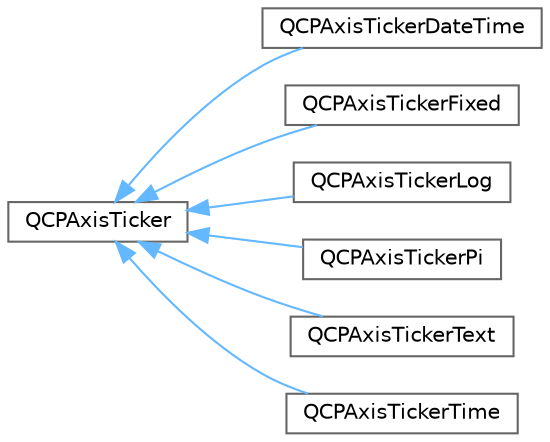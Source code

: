 digraph "Graphical Class Hierarchy"
{
 // LATEX_PDF_SIZE
  bgcolor="transparent";
  edge [fontname=Helvetica,fontsize=10,labelfontname=Helvetica,labelfontsize=10];
  node [fontname=Helvetica,fontsize=10,shape=box,height=0.2,width=0.4];
  rankdir="LR";
  Node0 [id="Node000000",label="QCPAxisTicker",height=0.2,width=0.4,color="grey40", fillcolor="white", style="filled",URL="$de/d56/classQCPAxisTicker.html",tooltip=" "];
  Node0 -> Node1 [id="edge2_Node000000_Node000001",dir="back",color="steelblue1",style="solid",tooltip=" "];
  Node1 [id="Node000001",label="QCPAxisTickerDateTime",height=0.2,width=0.4,color="grey40", fillcolor="white", style="filled",URL="$dd/d9e/classQCPAxisTickerDateTime.html",tooltip=" "];
  Node0 -> Node2 [id="edge3_Node000000_Node000002",dir="back",color="steelblue1",style="solid",tooltip=" "];
  Node2 [id="Node000002",label="QCPAxisTickerFixed",height=0.2,width=0.4,color="grey40", fillcolor="white", style="filled",URL="$de/de8/classQCPAxisTickerFixed.html",tooltip=" "];
  Node0 -> Node3 [id="edge4_Node000000_Node000003",dir="back",color="steelblue1",style="solid",tooltip=" "];
  Node3 [id="Node000003",label="QCPAxisTickerLog",height=0.2,width=0.4,color="grey40", fillcolor="white", style="filled",URL="$de/d6a/classQCPAxisTickerLog.html",tooltip=" "];
  Node0 -> Node4 [id="edge5_Node000000_Node000004",dir="back",color="steelblue1",style="solid",tooltip=" "];
  Node4 [id="Node000004",label="QCPAxisTickerPi",height=0.2,width=0.4,color="grey40", fillcolor="white", style="filled",URL="$d6/df1/classQCPAxisTickerPi.html",tooltip=" "];
  Node0 -> Node5 [id="edge6_Node000000_Node000005",dir="back",color="steelblue1",style="solid",tooltip=" "];
  Node5 [id="Node000005",label="QCPAxisTickerText",height=0.2,width=0.4,color="grey40", fillcolor="white", style="filled",URL="$d9/d81/classQCPAxisTickerText.html",tooltip=" "];
  Node0 -> Node6 [id="edge7_Node000000_Node000006",dir="back",color="steelblue1",style="solid",tooltip=" "];
  Node6 [id="Node000006",label="QCPAxisTickerTime",height=0.2,width=0.4,color="grey40", fillcolor="white", style="filled",URL="$d1/dea/classQCPAxisTickerTime.html",tooltip=" "];
}
